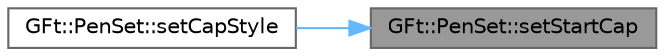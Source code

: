 digraph "GFt::PenSet::setStartCap"
{
 // LATEX_PDF_SIZE
  bgcolor="transparent";
  edge [fontname=Helvetica,fontsize=10,labelfontname=Helvetica,labelfontsize=10];
  node [fontname=Helvetica,fontsize=10,shape=box,height=0.2,width=0.4];
  rankdir="RL";
  Node1 [id="Node000001",label="GFt::PenSet::setStartCap",height=0.2,width=0.4,color="gray40", fillcolor="grey60", style="filled", fontcolor="black",tooltip="设置起始线帽样式"];
  Node1 -> Node2 [id="edge1_Node000001_Node000002",dir="back",color="steelblue1",style="solid",tooltip=" "];
  Node2 [id="Node000002",label="GFt::PenSet::setCapStyle",height=0.2,width=0.4,color="grey40", fillcolor="white", style="filled",URL="$class_g_ft_1_1_pen_set.html#ad6076877c32bf76fe7afea4221b722c5",tooltip="设置线帽样式"];
}
